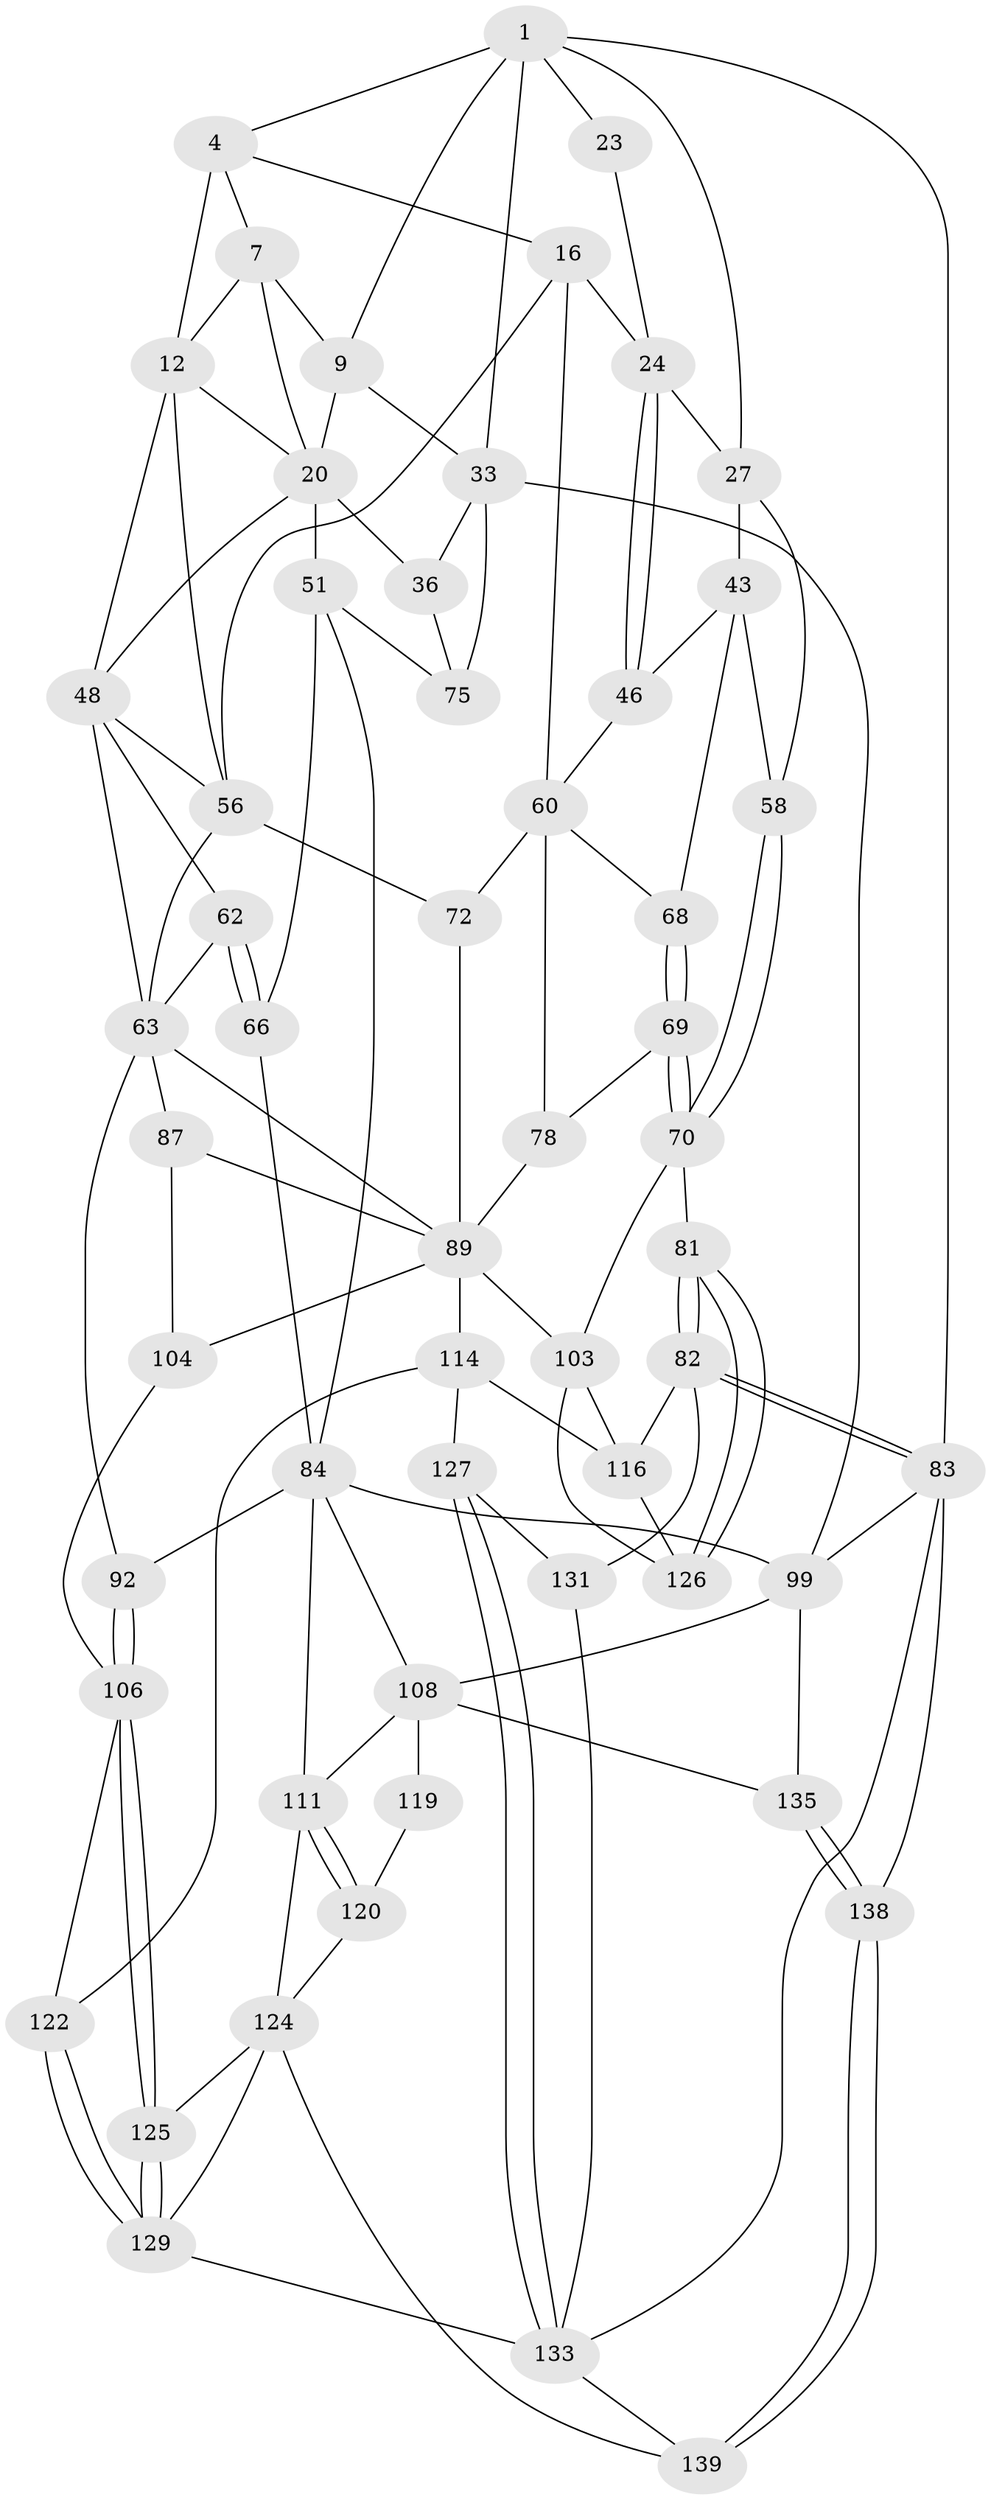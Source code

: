 // original degree distribution, {3: 0.02142857142857143, 6: 0.22857142857142856, 5: 0.5214285714285715, 4: 0.22857142857142856}
// Generated by graph-tools (version 1.1) at 2025/21/03/04/25 18:21:10]
// undirected, 56 vertices, 125 edges
graph export_dot {
graph [start="1"]
  node [color=gray90,style=filled];
  1 [pos="+1+0",super="+2+8"];
  4 [pos="+0.3201162153131335+0",super="+5+18"];
  7 [pos="+0.790899826234113+0",super="+10"];
  9 [pos="+0.8902814779882103+0.07300236937411247",super="+19"];
  12 [pos="+0.6593874623624003+0.06254562073298685",super="+13+29"];
  16 [pos="+0.29787300359972085+0.20733615070959788",super="+17+59"];
  20 [pos="+0.8227534280687637+0.11971409639701713",super="+31"];
  23 [pos="+0.17348963640982085+0.051161213406237235"];
  24 [pos="+0.2716587251668336+0.21324785599471668",super="+25"];
  27 [pos="+0+0",super="+45+28"];
  33 [pos="+1+0.11629617137239558",super="+34+35"];
  36 [pos="+0.8720725900160844+0.31372786269209774",super="+41"];
  43 [pos="+0.10607228767465325+0.24741524119298045",super="+47+44"];
  46 [pos="+0.2379792140487+0.2641365849185823"];
  48 [pos="+0.5845635635134966+0.27393793620381385",super="+55+49"];
  51 [pos="+0.8236885217145526+0.3675454787327031",super="+76+52"];
  56 [pos="+0.4586657474700689+0.3363969068431878",super="+57+71"];
  58 [pos="+0+0.21291293687893095"];
  60 [pos="+0.26358052156165784+0.39240455796353574",super="+61+73"];
  62 [pos="+0.5924576005125368+0.43061095371163344"];
  63 [pos="+0.5567798682715505+0.43595854399360273",super="+90+64"];
  66 [pos="+0.7156469283413908+0.4685986940131334"];
  68 [pos="+0.07355172305650141+0.390900850372997"];
  69 [pos="+0.04521645779080082+0.40971466022218656"];
  70 [pos="+0+0.4294869643584074",super="+80"];
  72 [pos="+0.262851661172317+0.43412527597002476"];
  75 [pos="+0.94325806930056+0.5079399403625281"];
  78 [pos="+0.13478824237488085+0.4994334018996233",super="+79"];
  81 [pos="+0+0.9508978494649595"];
  82 [pos="+0+1",super="+130"];
  83 [pos="+0+1",super="+98"];
  84 [pos="+0.9344700293888953+0.5155314117276238",super="+85"];
  87 [pos="+0.4576771131906684+0.5255412846896074",super="+88"];
  89 [pos="+0.41629386446891536+0.5199509133959405",super="+93"];
  92 [pos="+0.5943189291874141+0.6409456273262348"];
  99 [pos="+1+0.9568005349173898",super="+100"];
  103 [pos="+0.05020683840944428+0.6034965751465612",super="+118"];
  104 [pos="+0.41622095913106133+0.5883600485989923"];
  106 [pos="+0.493079752569568+0.6843781404892093",super="+107"];
  108 [pos="+0.8724976049899518+0.6501591346443764",super="+109+113"];
  111 [pos="+0.6985544701784568+0.7416485254318521",super="+112"];
  114 [pos="+0.25361215212128213+0.6400473110733828",super="+123+115"];
  116 [pos="+0.1315415590418472+0.7494462211103826",super="+117"];
  119 [pos="+0.8400127937687826+0.8274182323298843"];
  120 [pos="+0.7632865926809392+0.8314964295652713"];
  122 [pos="+0.42737673083343813+0.7295122066999079"];
  124 [pos="+0.5838221475047006+0.8069575530503343",super="+134"];
  125 [pos="+0.5589762389808467+0.8018029205715161"];
  126 [pos="+0.007010468412373053+0.765249634629952"];
  127 [pos="+0.33158743948910985+0.8259810134999541",super="+128"];
  129 [pos="+0.47764698151908963+0.8296914484646174",super="+132"];
  131 [pos="+0.1560210042523001+0.8732446773121691"];
  133 [pos="+0.3574213991348135+0.8819828963232265",super="+137"];
  135 [pos="+0.8765440765080006+0.8492384702893757"];
  138 [pos="+0.9838029901245783+1"];
  139 [pos="+0.5966687844265519+1"];
  1 -- 4;
  1 -- 83 [weight=2];
  1 -- 23;
  1 -- 27;
  1 -- 9;
  1 -- 33 [weight=2];
  4 -- 16 [weight=2];
  4 -- 7;
  4 -- 12 [weight=4];
  7 -- 9;
  7 -- 12;
  7 -- 20;
  9 -- 20;
  9 -- 33;
  12 -- 48;
  12 -- 20;
  12 -- 56;
  16 -- 24;
  16 -- 56;
  16 -- 60;
  20 -- 48;
  20 -- 51 [weight=2];
  20 -- 36;
  23 -- 24;
  24 -- 46;
  24 -- 46;
  24 -- 27 [weight=2];
  27 -- 58;
  27 -- 43 [weight=2];
  33 -- 36 [weight=2];
  33 -- 99;
  33 -- 75;
  36 -- 75;
  43 -- 68;
  43 -- 58;
  43 -- 46;
  46 -- 60;
  48 -- 56;
  48 -- 62;
  48 -- 63;
  51 -- 75;
  51 -- 84;
  51 -- 66;
  56 -- 72;
  56 -- 63;
  58 -- 70;
  58 -- 70;
  60 -- 68;
  60 -- 72;
  60 -- 78;
  62 -- 63;
  62 -- 66;
  62 -- 66;
  63 -- 92;
  63 -- 87 [weight=2];
  63 -- 89;
  66 -- 84;
  68 -- 69;
  68 -- 69;
  69 -- 70;
  69 -- 70;
  69 -- 78;
  70 -- 81;
  70 -- 103;
  72 -- 89;
  78 -- 89 [weight=2];
  81 -- 82;
  81 -- 82;
  81 -- 126;
  81 -- 126;
  82 -- 83;
  82 -- 83;
  82 -- 131;
  82 -- 116;
  83 -- 99;
  83 -- 138;
  83 -- 133;
  84 -- 99;
  84 -- 108;
  84 -- 111;
  84 -- 92;
  87 -- 104;
  87 -- 89;
  89 -- 114;
  89 -- 103;
  89 -- 104;
  92 -- 106;
  92 -- 106;
  99 -- 135;
  99 -- 108 [weight=2];
  103 -- 126;
  103 -- 116;
  104 -- 106;
  106 -- 125;
  106 -- 125;
  106 -- 122;
  108 -- 119 [weight=2];
  108 -- 111;
  108 -- 135;
  111 -- 120;
  111 -- 120;
  111 -- 124;
  114 -- 122;
  114 -- 127 [weight=2];
  114 -- 116;
  116 -- 126;
  119 -- 120;
  120 -- 124;
  122 -- 129;
  122 -- 129;
  124 -- 125;
  124 -- 129;
  124 -- 139;
  125 -- 129;
  125 -- 129;
  127 -- 133;
  127 -- 133;
  127 -- 131;
  129 -- 133;
  131 -- 133;
  133 -- 139;
  135 -- 138;
  135 -- 138;
  138 -- 139;
  138 -- 139;
}
